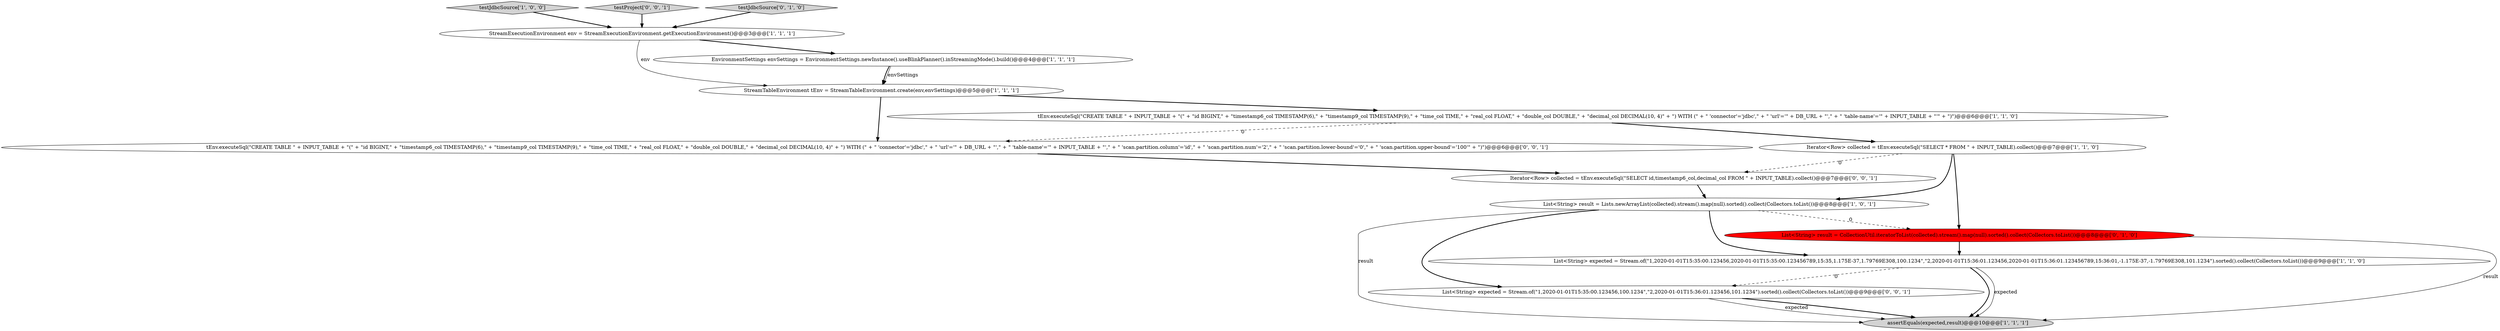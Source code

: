 digraph {
5 [style = filled, label = "List<String> result = Lists.newArrayList(collected).stream().map(null).sorted().collect(Collectors.toList())@@@8@@@['1', '0', '1']", fillcolor = white, shape = ellipse image = "AAA0AAABBB1BBB"];
8 [style = filled, label = "testJdbcSource['1', '0', '0']", fillcolor = lightgray, shape = diamond image = "AAA0AAABBB1BBB"];
1 [style = filled, label = "Iterator<Row> collected = tEnv.executeSql(\"SELECT * FROM \" + INPUT_TABLE).collect()@@@7@@@['1', '1', '0']", fillcolor = white, shape = ellipse image = "AAA0AAABBB1BBB"];
7 [style = filled, label = "assertEquals(expected,result)@@@10@@@['1', '1', '1']", fillcolor = lightgray, shape = ellipse image = "AAA0AAABBB1BBB"];
13 [style = filled, label = "tEnv.executeSql(\"CREATE TABLE \" + INPUT_TABLE + \"(\" + \"id BIGINT,\" + \"timestamp6_col TIMESTAMP(6),\" + \"timestamp9_col TIMESTAMP(9),\" + \"time_col TIME,\" + \"real_col FLOAT,\" + \"double_col DOUBLE,\" + \"decimal_col DECIMAL(10, 4)\" + \") WITH (\" + \" 'connector'='jdbc',\" + \" 'url'='\" + DB_URL + \"',\" + \" 'table-name'='\" + INPUT_TABLE + \"',\" + \" 'scan.partition.column'='id',\" + \" 'scan.partition.num'='2',\" + \" 'scan.partition.lower-bound'='0',\" + \" 'scan.partition.upper-bound'='100'\" + \")\")@@@6@@@['0', '0', '1']", fillcolor = white, shape = ellipse image = "AAA0AAABBB3BBB"];
11 [style = filled, label = "List<String> expected = Stream.of(\"1,2020-01-01T15:35:00.123456,100.1234\",\"2,2020-01-01T15:36:01.123456,101.1234\").sorted().collect(Collectors.toList())@@@9@@@['0', '0', '1']", fillcolor = white, shape = ellipse image = "AAA0AAABBB3BBB"];
2 [style = filled, label = "StreamExecutionEnvironment env = StreamExecutionEnvironment.getExecutionEnvironment()@@@3@@@['1', '1', '1']", fillcolor = white, shape = ellipse image = "AAA0AAABBB1BBB"];
4 [style = filled, label = "List<String> expected = Stream.of(\"1,2020-01-01T15:35:00.123456,2020-01-01T15:35:00.123456789,15:35,1.175E-37,1.79769E308,100.1234\",\"2,2020-01-01T15:36:01.123456,2020-01-01T15:36:01.123456789,15:36:01,-1.175E-37,-1.79769E308,101.1234\").sorted().collect(Collectors.toList())@@@9@@@['1', '1', '0']", fillcolor = white, shape = ellipse image = "AAA0AAABBB1BBB"];
6 [style = filled, label = "StreamTableEnvironment tEnv = StreamTableEnvironment.create(env,envSettings)@@@5@@@['1', '1', '1']", fillcolor = white, shape = ellipse image = "AAA0AAABBB1BBB"];
10 [style = filled, label = "List<String> result = CollectionUtil.iteratorToList(collected).stream().map(null).sorted().collect(Collectors.toList())@@@8@@@['0', '1', '0']", fillcolor = red, shape = ellipse image = "AAA1AAABBB2BBB"];
14 [style = filled, label = "Iterator<Row> collected = tEnv.executeSql(\"SELECT id,timestamp6_col,decimal_col FROM \" + INPUT_TABLE).collect()@@@7@@@['0', '0', '1']", fillcolor = white, shape = ellipse image = "AAA0AAABBB3BBB"];
3 [style = filled, label = "EnvironmentSettings envSettings = EnvironmentSettings.newInstance().useBlinkPlanner().inStreamingMode().build()@@@4@@@['1', '1', '1']", fillcolor = white, shape = ellipse image = "AAA0AAABBB1BBB"];
0 [style = filled, label = "tEnv.executeSql(\"CREATE TABLE \" + INPUT_TABLE + \"(\" + \"id BIGINT,\" + \"timestamp6_col TIMESTAMP(6),\" + \"timestamp9_col TIMESTAMP(9),\" + \"time_col TIME,\" + \"real_col FLOAT,\" + \"double_col DOUBLE,\" + \"decimal_col DECIMAL(10, 4)\" + \") WITH (\" + \" 'connector'='jdbc',\" + \" 'url'='\" + DB_URL + \"',\" + \" 'table-name'='\" + INPUT_TABLE + \"'\" + \")\")@@@6@@@['1', '1', '0']", fillcolor = white, shape = ellipse image = "AAA0AAABBB1BBB"];
12 [style = filled, label = "testProject['0', '0', '1']", fillcolor = lightgray, shape = diamond image = "AAA0AAABBB3BBB"];
9 [style = filled, label = "testJdbcSource['0', '1', '0']", fillcolor = lightgray, shape = diamond image = "AAA0AAABBB2BBB"];
1->5 [style = bold, label=""];
1->14 [style = dashed, label="0"];
9->2 [style = bold, label=""];
2->3 [style = bold, label=""];
2->6 [style = solid, label="env"];
3->6 [style = bold, label=""];
6->0 [style = bold, label=""];
10->7 [style = solid, label="result"];
4->7 [style = bold, label=""];
4->7 [style = solid, label="expected"];
12->2 [style = bold, label=""];
8->2 [style = bold, label=""];
5->10 [style = dashed, label="0"];
0->1 [style = bold, label=""];
6->13 [style = bold, label=""];
5->4 [style = bold, label=""];
0->13 [style = dashed, label="0"];
10->4 [style = bold, label=""];
11->7 [style = solid, label="expected"];
5->11 [style = bold, label=""];
5->7 [style = solid, label="result"];
4->11 [style = dashed, label="0"];
1->10 [style = bold, label=""];
13->14 [style = bold, label=""];
11->7 [style = bold, label=""];
14->5 [style = bold, label=""];
3->6 [style = solid, label="envSettings"];
}
